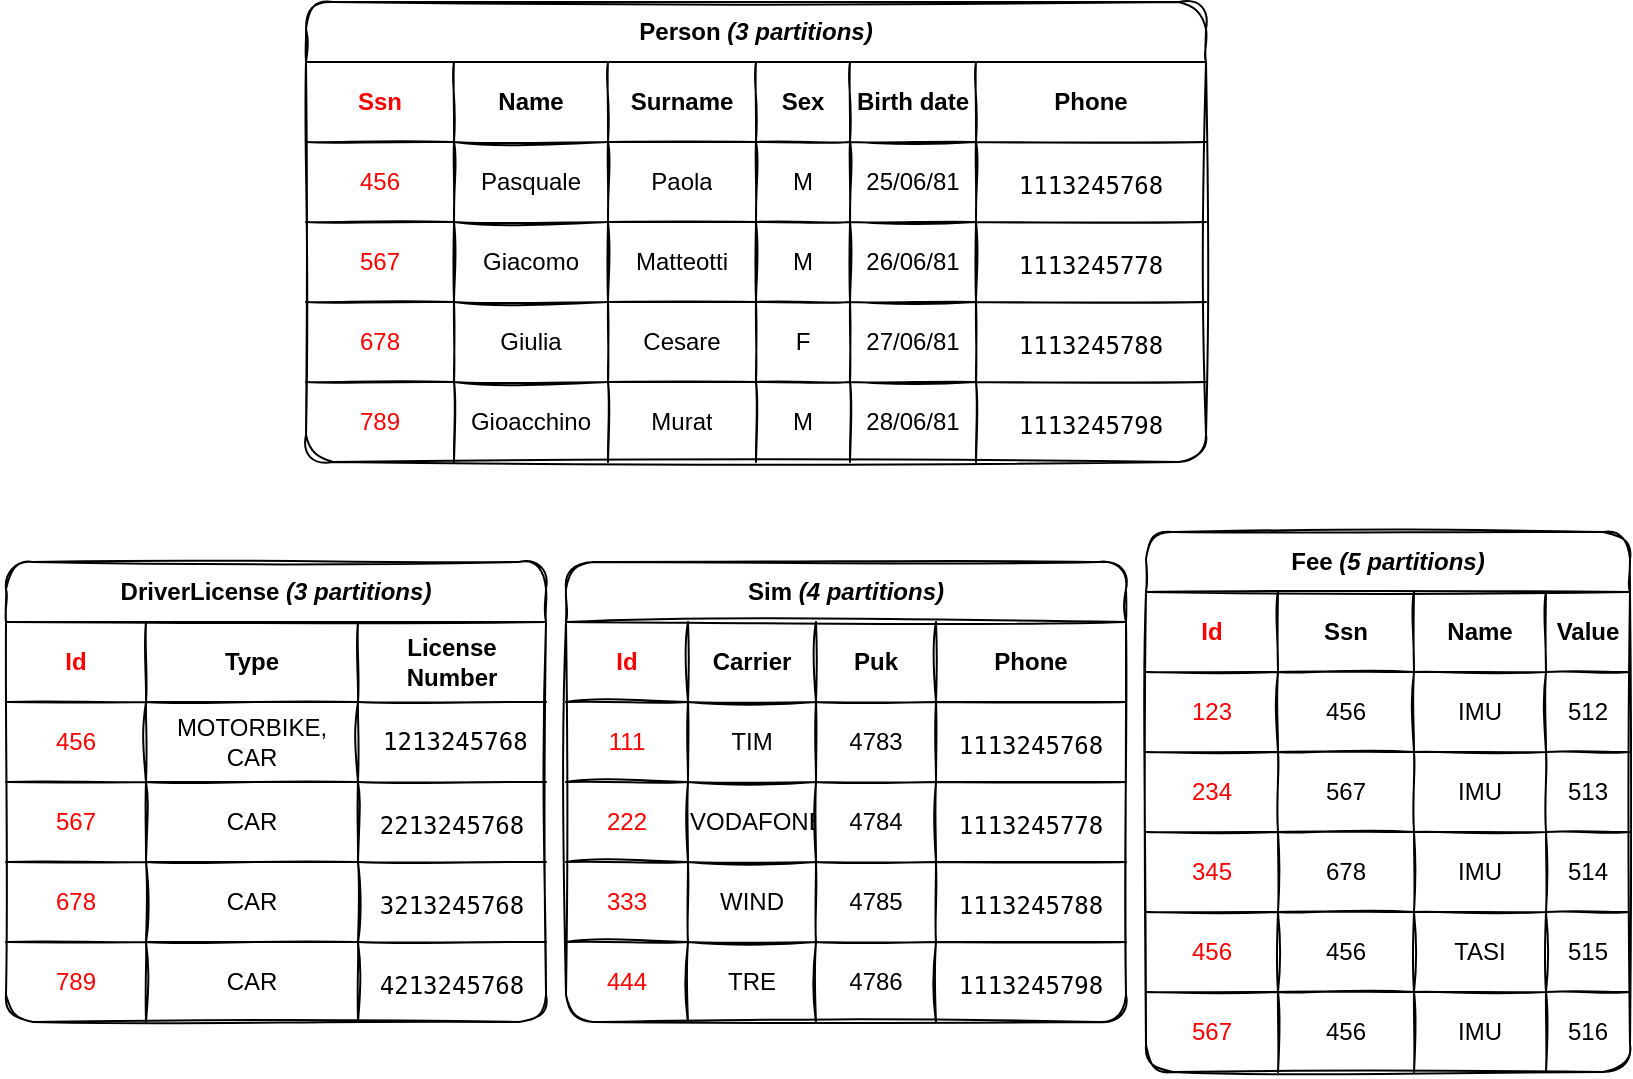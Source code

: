 <mxfile version="14.6.13" type="device"><diagram id="g09-pikMtnhIkaGVzktw" name="Page-1"><mxGraphModel dx="1106" dy="997" grid="1" gridSize="10" guides="1" tooltips="1" connect="1" arrows="1" fold="1" page="1" pageScale="1" pageWidth="827" pageHeight="1169" math="0" shadow="0"><root><mxCell id="0"/><mxCell id="1" parent="0"/><mxCell id="E7FxAorP3iMMDJ9GDd4d-14" value="Person &lt;i&gt;(3 partitions)&lt;/i&gt;" style="shape=table;html=1;whiteSpace=wrap;startSize=30;container=1;collapsible=0;childLayout=tableLayout;fontStyle=1;align=center;sketch=1;rounded=1;" parent="1" vertex="1"><mxGeometry x="160" y="90" width="450" height="230" as="geometry"/></mxCell><mxCell id="E7FxAorP3iMMDJ9GDd4d-15" value="" style="shape=partialRectangle;html=1;whiteSpace=wrap;collapsible=0;dropTarget=0;pointerEvents=0;fillColor=none;top=0;left=0;bottom=0;right=0;points=[[0,0.5],[1,0.5]];portConstraint=eastwest;" parent="E7FxAorP3iMMDJ9GDd4d-14" vertex="1"><mxGeometry y="30" width="450" height="40" as="geometry"/></mxCell><mxCell id="2q8O0rnFzR2sNGVQxhfm-1" value="Ssn" style="shape=partialRectangle;html=1;whiteSpace=wrap;connectable=0;top=0;left=0;bottom=0;right=0;overflow=hidden;fontStyle=1;strokeColor=#FF0000;fillColor=none;strokeWidth=5;fontColor=#FF0000;" parent="E7FxAorP3iMMDJ9GDd4d-15" vertex="1"><mxGeometry width="74" height="40" as="geometry"/></mxCell><mxCell id="E7FxAorP3iMMDJ9GDd4d-16" value="Name" style="shape=partialRectangle;html=1;whiteSpace=wrap;connectable=0;fillColor=none;top=0;left=0;bottom=0;right=0;overflow=hidden;fontStyle=1" parent="E7FxAorP3iMMDJ9GDd4d-15" vertex="1"><mxGeometry x="74" width="77" height="40" as="geometry"/></mxCell><mxCell id="E7FxAorP3iMMDJ9GDd4d-17" value="Surname" style="shape=partialRectangle;html=1;whiteSpace=wrap;connectable=0;fillColor=none;top=0;left=0;bottom=0;right=0;overflow=hidden;fontStyle=1" parent="E7FxAorP3iMMDJ9GDd4d-15" vertex="1"><mxGeometry x="151" width="74" height="40" as="geometry"/></mxCell><mxCell id="E7FxAorP3iMMDJ9GDd4d-49" value="Sex" style="shape=partialRectangle;html=1;whiteSpace=wrap;connectable=0;fillColor=none;top=0;left=0;bottom=0;right=0;overflow=hidden;fontStyle=1" parent="E7FxAorP3iMMDJ9GDd4d-15" vertex="1"><mxGeometry x="225" width="47" height="40" as="geometry"/></mxCell><mxCell id="E7FxAorP3iMMDJ9GDd4d-52" value="Birth date" style="shape=partialRectangle;html=1;whiteSpace=wrap;connectable=0;fillColor=none;top=0;left=0;bottom=0;right=0;overflow=hidden;fontStyle=1" parent="E7FxAorP3iMMDJ9GDd4d-15" vertex="1"><mxGeometry x="272" width="63" height="40" as="geometry"/></mxCell><mxCell id="E7FxAorP3iMMDJ9GDd4d-18" value="Phone" style="shape=partialRectangle;html=1;whiteSpace=wrap;connectable=0;fillColor=none;top=0;left=0;bottom=0;right=0;overflow=hidden;fontStyle=1" parent="E7FxAorP3iMMDJ9GDd4d-15" vertex="1"><mxGeometry x="335" width="115" height="40" as="geometry"/></mxCell><mxCell id="E7FxAorP3iMMDJ9GDd4d-19" value="" style="shape=partialRectangle;html=1;whiteSpace=wrap;collapsible=0;dropTarget=0;pointerEvents=0;fillColor=none;top=0;left=0;bottom=0;right=0;points=[[0,0.5],[1,0.5]];portConstraint=eastwest;" parent="E7FxAorP3iMMDJ9GDd4d-14" vertex="1"><mxGeometry y="70" width="450" height="40" as="geometry"/></mxCell><mxCell id="2q8O0rnFzR2sNGVQxhfm-2" value="456" style="shape=partialRectangle;html=1;whiteSpace=wrap;connectable=0;top=0;left=0;bottom=0;right=0;overflow=hidden;strokeColor=#FF0000;fillColor=none;strokeWidth=5;fontColor=#FF0000;" parent="E7FxAorP3iMMDJ9GDd4d-19" vertex="1"><mxGeometry width="74" height="40" as="geometry"/></mxCell><mxCell id="E7FxAorP3iMMDJ9GDd4d-20" value="Pasquale" style="shape=partialRectangle;html=1;whiteSpace=wrap;connectable=0;fillColor=none;top=0;left=0;bottom=0;right=0;overflow=hidden;" parent="E7FxAorP3iMMDJ9GDd4d-19" vertex="1"><mxGeometry x="74" width="77" height="40" as="geometry"/></mxCell><mxCell id="E7FxAorP3iMMDJ9GDd4d-21" value="Paola" style="shape=partialRectangle;html=1;whiteSpace=wrap;connectable=0;fillColor=none;top=0;left=0;bottom=0;right=0;overflow=hidden;" parent="E7FxAorP3iMMDJ9GDd4d-19" vertex="1"><mxGeometry x="151" width="74" height="40" as="geometry"/></mxCell><mxCell id="E7FxAorP3iMMDJ9GDd4d-50" value="M" style="shape=partialRectangle;html=1;whiteSpace=wrap;connectable=0;fillColor=none;top=0;left=0;bottom=0;right=0;overflow=hidden;" parent="E7FxAorP3iMMDJ9GDd4d-19" vertex="1"><mxGeometry x="225" width="47" height="40" as="geometry"/></mxCell><mxCell id="E7FxAorP3iMMDJ9GDd4d-53" value="25/06/81" style="shape=partialRectangle;html=1;whiteSpace=wrap;connectable=0;fillColor=none;top=0;left=0;bottom=0;right=0;overflow=hidden;strokeColor=#F0F0F0;" parent="E7FxAorP3iMMDJ9GDd4d-19" vertex="1"><mxGeometry x="272" width="63" height="40" as="geometry"/></mxCell><mxCell id="E7FxAorP3iMMDJ9GDd4d-22" value="&lt;pre style=&quot;font-family: &amp;#34;meslolgs nf&amp;#34; , monospace&quot;&gt;&lt;font style=&quot;font-size: 12px&quot;&gt;1113245768&lt;/font&gt;&lt;/pre&gt;" style="shape=partialRectangle;html=1;whiteSpace=wrap;connectable=0;fillColor=none;top=0;left=0;bottom=0;right=0;overflow=hidden;" parent="E7FxAorP3iMMDJ9GDd4d-19" vertex="1"><mxGeometry x="335" width="115" height="40" as="geometry"/></mxCell><mxCell id="E7FxAorP3iMMDJ9GDd4d-23" value="" style="shape=partialRectangle;html=1;whiteSpace=wrap;collapsible=0;dropTarget=0;pointerEvents=0;fillColor=none;top=0;left=0;bottom=0;right=0;points=[[0,0.5],[1,0.5]];portConstraint=eastwest;" parent="E7FxAorP3iMMDJ9GDd4d-14" vertex="1"><mxGeometry y="110" width="450" height="40" as="geometry"/></mxCell><mxCell id="2q8O0rnFzR2sNGVQxhfm-3" value="567" style="shape=partialRectangle;html=1;whiteSpace=wrap;connectable=0;top=0;left=0;bottom=0;right=0;overflow=hidden;strokeColor=#FF0000;fillColor=none;strokeWidth=5;fontColor=#FF0000;" parent="E7FxAorP3iMMDJ9GDd4d-23" vertex="1"><mxGeometry width="74" height="40" as="geometry"/></mxCell><mxCell id="E7FxAorP3iMMDJ9GDd4d-24" value="Giacomo" style="shape=partialRectangle;html=1;whiteSpace=wrap;connectable=0;fillColor=none;top=0;left=0;bottom=0;right=0;overflow=hidden;" parent="E7FxAorP3iMMDJ9GDd4d-23" vertex="1"><mxGeometry x="74" width="77" height="40" as="geometry"/></mxCell><mxCell id="E7FxAorP3iMMDJ9GDd4d-25" value="Matteotti" style="shape=partialRectangle;html=1;whiteSpace=wrap;connectable=0;fillColor=none;top=0;left=0;bottom=0;right=0;overflow=hidden;" parent="E7FxAorP3iMMDJ9GDd4d-23" vertex="1"><mxGeometry x="151" width="74" height="40" as="geometry"/></mxCell><mxCell id="E7FxAorP3iMMDJ9GDd4d-51" value="M" style="shape=partialRectangle;html=1;whiteSpace=wrap;connectable=0;fillColor=none;top=0;left=0;bottom=0;right=0;overflow=hidden;" parent="E7FxAorP3iMMDJ9GDd4d-23" vertex="1"><mxGeometry x="225" width="47" height="40" as="geometry"/></mxCell><mxCell id="E7FxAorP3iMMDJ9GDd4d-54" value="&lt;span style=&quot;font-family: &amp;#34;helvetica&amp;#34; ; font-size: 12px ; font-style: normal ; font-weight: 400 ; letter-spacing: normal ; text-align: center ; text-indent: 0px ; text-transform: none ; word-spacing: 0px ; display: inline ; float: none&quot;&gt;26/06/81&lt;/span&gt;" style="shape=partialRectangle;html=1;whiteSpace=wrap;connectable=0;fillColor=none;top=0;left=0;bottom=0;right=0;overflow=hidden;" parent="E7FxAorP3iMMDJ9GDd4d-23" vertex="1"><mxGeometry x="272" width="63" height="40" as="geometry"/></mxCell><mxCell id="E7FxAorP3iMMDJ9GDd4d-26" value="&lt;pre style=&quot;font-family: &amp;#34;meslolgs nf&amp;#34; , monospace&quot;&gt;&lt;font style=&quot;font-size: 12px&quot;&gt;1113245778&lt;/font&gt;&lt;/pre&gt;" style="shape=partialRectangle;html=1;whiteSpace=wrap;connectable=0;fillColor=none;top=0;left=0;bottom=0;right=0;overflow=hidden;" parent="E7FxAorP3iMMDJ9GDd4d-23" vertex="1"><mxGeometry x="335" width="115" height="40" as="geometry"/></mxCell><mxCell id="E7FxAorP3iMMDJ9GDd4d-61" style="shape=partialRectangle;html=1;whiteSpace=wrap;collapsible=0;dropTarget=0;pointerEvents=0;fillColor=none;top=0;left=0;bottom=0;right=0;points=[[0,0.5],[1,0.5]];portConstraint=eastwest;" parent="E7FxAorP3iMMDJ9GDd4d-14" vertex="1"><mxGeometry y="150" width="450" height="40" as="geometry"/></mxCell><mxCell id="2q8O0rnFzR2sNGVQxhfm-4" value="678" style="shape=partialRectangle;html=1;whiteSpace=wrap;connectable=0;top=0;left=0;bottom=0;right=0;overflow=hidden;strokeColor=#FF0000;fillColor=none;strokeWidth=5;fontColor=#FF0000;" parent="E7FxAorP3iMMDJ9GDd4d-61" vertex="1"><mxGeometry width="74" height="40" as="geometry"/></mxCell><mxCell id="E7FxAorP3iMMDJ9GDd4d-62" value="Giulia" style="shape=partialRectangle;html=1;whiteSpace=wrap;connectable=0;fillColor=none;top=0;left=0;bottom=0;right=0;overflow=hidden;" parent="E7FxAorP3iMMDJ9GDd4d-61" vertex="1"><mxGeometry x="74" width="77" height="40" as="geometry"/></mxCell><mxCell id="E7FxAorP3iMMDJ9GDd4d-63" value="Cesare" style="shape=partialRectangle;html=1;whiteSpace=wrap;connectable=0;fillColor=none;top=0;left=0;bottom=0;right=0;overflow=hidden;" parent="E7FxAorP3iMMDJ9GDd4d-61" vertex="1"><mxGeometry x="151" width="74" height="40" as="geometry"/></mxCell><mxCell id="E7FxAorP3iMMDJ9GDd4d-64" value="F" style="shape=partialRectangle;html=1;whiteSpace=wrap;connectable=0;fillColor=none;top=0;left=0;bottom=0;right=0;overflow=hidden;" parent="E7FxAorP3iMMDJ9GDd4d-61" vertex="1"><mxGeometry x="225" width="47" height="40" as="geometry"/></mxCell><mxCell id="E7FxAorP3iMMDJ9GDd4d-65" value="&lt;span style=&quot;font-family: &amp;#34;helvetica&amp;#34; ; font-size: 12px ; font-style: normal ; font-weight: 400 ; letter-spacing: normal ; text-align: center ; text-indent: 0px ; text-transform: none ; word-spacing: 0px ; display: inline ; float: none&quot;&gt;27/06/81&lt;/span&gt;" style="shape=partialRectangle;html=1;whiteSpace=wrap;connectable=0;fillColor=none;top=0;left=0;bottom=0;right=0;overflow=hidden;" parent="E7FxAorP3iMMDJ9GDd4d-61" vertex="1"><mxGeometry x="272" width="63" height="40" as="geometry"/></mxCell><mxCell id="E7FxAorP3iMMDJ9GDd4d-66" value="&lt;pre style=&quot;font-family: &amp;#34;meslolgs nf&amp;#34; , monospace&quot;&gt;&lt;font style=&quot;font-size: 12px&quot;&gt;1113245788&lt;/font&gt;&lt;/pre&gt;" style="shape=partialRectangle;html=1;whiteSpace=wrap;connectable=0;fillColor=none;top=0;left=0;bottom=0;right=0;overflow=hidden;" parent="E7FxAorP3iMMDJ9GDd4d-61" vertex="1"><mxGeometry x="335" width="115" height="40" as="geometry"/></mxCell><mxCell id="E7FxAorP3iMMDJ9GDd4d-55" style="shape=partialRectangle;html=1;whiteSpace=wrap;collapsible=0;dropTarget=0;pointerEvents=0;fillColor=none;top=0;left=0;bottom=0;right=0;points=[[0,0.5],[1,0.5]];portConstraint=eastwest;" parent="E7FxAorP3iMMDJ9GDd4d-14" vertex="1"><mxGeometry y="190" width="450" height="40" as="geometry"/></mxCell><mxCell id="2q8O0rnFzR2sNGVQxhfm-5" value="789" style="shape=partialRectangle;html=1;whiteSpace=wrap;connectable=0;top=0;left=0;bottom=0;right=0;overflow=hidden;strokeColor=#FF0000;fillColor=none;strokeWidth=5;fontColor=#FF0000;" parent="E7FxAorP3iMMDJ9GDd4d-55" vertex="1"><mxGeometry width="74" height="40" as="geometry"/></mxCell><mxCell id="E7FxAorP3iMMDJ9GDd4d-56" value="Gioacchino" style="shape=partialRectangle;html=1;whiteSpace=wrap;connectable=0;fillColor=none;top=0;left=0;bottom=0;right=0;overflow=hidden;" parent="E7FxAorP3iMMDJ9GDd4d-55" vertex="1"><mxGeometry x="74" width="77" height="40" as="geometry"/></mxCell><mxCell id="E7FxAorP3iMMDJ9GDd4d-57" value="Murat" style="shape=partialRectangle;html=1;whiteSpace=wrap;connectable=0;fillColor=none;top=0;left=0;bottom=0;right=0;overflow=hidden;" parent="E7FxAorP3iMMDJ9GDd4d-55" vertex="1"><mxGeometry x="151" width="74" height="40" as="geometry"/></mxCell><mxCell id="E7FxAorP3iMMDJ9GDd4d-58" value="M" style="shape=partialRectangle;html=1;whiteSpace=wrap;connectable=0;fillColor=none;top=0;left=0;bottom=0;right=0;overflow=hidden;" parent="E7FxAorP3iMMDJ9GDd4d-55" vertex="1"><mxGeometry x="225" width="47" height="40" as="geometry"/></mxCell><mxCell id="E7FxAorP3iMMDJ9GDd4d-59" value="&lt;span style=&quot;font-family: &amp;#34;helvetica&amp;#34; ; font-size: 12px ; font-style: normal ; font-weight: 400 ; letter-spacing: normal ; text-align: center ; text-indent: 0px ; text-transform: none ; word-spacing: 0px ; display: inline ; float: none&quot;&gt;28/06/81&lt;/span&gt;" style="shape=partialRectangle;html=1;whiteSpace=wrap;connectable=0;fillColor=none;top=0;left=0;bottom=0;right=0;overflow=hidden;" parent="E7FxAorP3iMMDJ9GDd4d-55" vertex="1"><mxGeometry x="272" width="63" height="40" as="geometry"/></mxCell><mxCell id="E7FxAorP3iMMDJ9GDd4d-60" value="&lt;pre style=&quot;font-family: &amp;#34;meslolgs nf&amp;#34; , monospace&quot;&gt;&lt;font style=&quot;font-size: 12px&quot;&gt;1113245798&lt;/font&gt;&lt;/pre&gt;" style="shape=partialRectangle;html=1;whiteSpace=wrap;connectable=0;fillColor=none;top=0;left=0;bottom=0;right=0;overflow=hidden;" parent="E7FxAorP3iMMDJ9GDd4d-55" vertex="1"><mxGeometry x="335" width="115" height="40" as="geometry"/></mxCell><mxCell id="9QiRmt7I3evO5y1UMwuu-1" value="DriverLicense&amp;nbsp;&lt;i&gt;(3 partitions)&lt;/i&gt;" style="shape=table;html=1;whiteSpace=wrap;startSize=30;container=1;collapsible=0;childLayout=tableLayout;fontStyle=1;align=center;sketch=1;rounded=1;" parent="1" vertex="1"><mxGeometry x="10" y="370" width="270" height="230" as="geometry"/></mxCell><mxCell id="9QiRmt7I3evO5y1UMwuu-2" value="" style="shape=partialRectangle;html=1;whiteSpace=wrap;collapsible=0;dropTarget=0;pointerEvents=0;fillColor=none;top=0;left=0;bottom=0;right=0;points=[[0,0.5],[1,0.5]];portConstraint=eastwest;" parent="9QiRmt7I3evO5y1UMwuu-1" vertex="1"><mxGeometry y="30" width="270" height="40" as="geometry"/></mxCell><mxCell id="9QiRmt7I3evO5y1UMwuu-3" value="Id" style="shape=partialRectangle;html=1;whiteSpace=wrap;connectable=0;top=0;left=0;bottom=0;right=0;overflow=hidden;fontStyle=1;strokeColor=#FF0000;fillColor=none;strokeWidth=5;fontColor=#FF0000;" parent="9QiRmt7I3evO5y1UMwuu-2" vertex="1"><mxGeometry width="70" height="40" as="geometry"/></mxCell><mxCell id="9QiRmt7I3evO5y1UMwuu-4" value="Type" style="shape=partialRectangle;html=1;whiteSpace=wrap;connectable=0;fillColor=none;top=0;left=0;bottom=0;right=0;overflow=hidden;fontStyle=1" parent="9QiRmt7I3evO5y1UMwuu-2" vertex="1"><mxGeometry x="70" width="106" height="40" as="geometry"/></mxCell><mxCell id="9QiRmt7I3evO5y1UMwuu-5" value="License&lt;br&gt;Number" style="shape=partialRectangle;html=1;whiteSpace=wrap;connectable=0;fillColor=none;top=0;left=0;bottom=0;right=0;overflow=hidden;fontStyle=1" parent="9QiRmt7I3evO5y1UMwuu-2" vertex="1"><mxGeometry x="176" width="94" height="40" as="geometry"/></mxCell><mxCell id="9QiRmt7I3evO5y1UMwuu-6" value="" style="shape=partialRectangle;html=1;whiteSpace=wrap;collapsible=0;dropTarget=0;pointerEvents=0;fillColor=none;top=0;left=0;bottom=0;right=0;points=[[0,0.5],[1,0.5]];portConstraint=eastwest;" parent="9QiRmt7I3evO5y1UMwuu-1" vertex="1"><mxGeometry y="70" width="270" height="40" as="geometry"/></mxCell><mxCell id="9QiRmt7I3evO5y1UMwuu-7" value="456" style="shape=partialRectangle;html=1;whiteSpace=wrap;connectable=0;top=0;left=0;bottom=0;right=0;overflow=hidden;strokeColor=#FF0000;fillColor=none;strokeWidth=5;fontColor=#FF0000;" parent="9QiRmt7I3evO5y1UMwuu-6" vertex="1"><mxGeometry width="70" height="40" as="geometry"/></mxCell><mxCell id="9QiRmt7I3evO5y1UMwuu-8" value="MOTORBIKE,&lt;br&gt;CAR" style="shape=partialRectangle;html=1;whiteSpace=wrap;connectable=0;fillColor=none;top=0;left=0;bottom=0;right=0;overflow=hidden;" parent="9QiRmt7I3evO5y1UMwuu-6" vertex="1"><mxGeometry x="70" width="106" height="40" as="geometry"/></mxCell><mxCell id="9QiRmt7I3evO5y1UMwuu-9" value="&lt;font style=&quot;font-size: 12px&quot;&gt;&amp;nbsp;&lt;span style=&quot;font-family: &amp;quot;meslolgs nf&amp;quot;, monospace;&quot;&gt;1213245768&lt;/span&gt;&lt;/font&gt;" style="shape=partialRectangle;html=1;whiteSpace=wrap;connectable=0;fillColor=none;top=0;left=0;bottom=0;right=0;overflow=hidden;labelBackgroundColor=none;" parent="9QiRmt7I3evO5y1UMwuu-6" vertex="1"><mxGeometry x="176" width="94" height="40" as="geometry"/></mxCell><mxCell id="9QiRmt7I3evO5y1UMwuu-10" value="" style="shape=partialRectangle;html=1;whiteSpace=wrap;collapsible=0;dropTarget=0;pointerEvents=0;fillColor=none;top=0;left=0;bottom=0;right=0;points=[[0,0.5],[1,0.5]];portConstraint=eastwest;" parent="9QiRmt7I3evO5y1UMwuu-1" vertex="1"><mxGeometry y="110" width="270" height="40" as="geometry"/></mxCell><mxCell id="9QiRmt7I3evO5y1UMwuu-11" value="567" style="shape=partialRectangle;html=1;whiteSpace=wrap;connectable=0;top=0;left=0;bottom=0;right=0;overflow=hidden;strokeColor=#FF0000;fillColor=none;strokeWidth=5;fontColor=#FF0000;" parent="9QiRmt7I3evO5y1UMwuu-10" vertex="1"><mxGeometry width="70" height="40" as="geometry"/></mxCell><mxCell id="9QiRmt7I3evO5y1UMwuu-12" value="CAR" style="shape=partialRectangle;html=1;whiteSpace=wrap;connectable=0;fillColor=none;top=0;left=0;bottom=0;right=0;overflow=hidden;" parent="9QiRmt7I3evO5y1UMwuu-10" vertex="1"><mxGeometry x="70" width="106" height="40" as="geometry"/></mxCell><mxCell id="9QiRmt7I3evO5y1UMwuu-13" value="&lt;pre style=&quot;font-family: &amp;quot;meslolgs nf&amp;quot;, monospace;&quot;&gt;&lt;pre style=&quot;font-family: &amp;quot;meslolgs nf&amp;quot; , monospace&quot;&gt;&lt;font style=&quot;font-size: 12px&quot;&gt;2213245768&lt;/font&gt;&lt;/pre&gt;&lt;/pre&gt;" style="shape=partialRectangle;html=1;whiteSpace=wrap;connectable=0;fillColor=none;top=0;left=0;bottom=0;right=0;overflow=hidden;labelBackgroundColor=none;" parent="9QiRmt7I3evO5y1UMwuu-10" vertex="1"><mxGeometry x="176" width="94" height="40" as="geometry"/></mxCell><mxCell id="9QiRmt7I3evO5y1UMwuu-14" style="shape=partialRectangle;html=1;whiteSpace=wrap;collapsible=0;dropTarget=0;pointerEvents=0;fillColor=none;top=0;left=0;bottom=0;right=0;points=[[0,0.5],[1,0.5]];portConstraint=eastwest;" parent="9QiRmt7I3evO5y1UMwuu-1" vertex="1"><mxGeometry y="150" width="270" height="40" as="geometry"/></mxCell><mxCell id="9QiRmt7I3evO5y1UMwuu-15" value="678" style="shape=partialRectangle;html=1;whiteSpace=wrap;connectable=0;top=0;left=0;bottom=0;right=0;overflow=hidden;strokeColor=#FF0000;fillColor=none;strokeWidth=5;fontColor=#FF0000;" parent="9QiRmt7I3evO5y1UMwuu-14" vertex="1"><mxGeometry width="70" height="40" as="geometry"/></mxCell><mxCell id="9QiRmt7I3evO5y1UMwuu-16" value="CAR" style="shape=partialRectangle;html=1;whiteSpace=wrap;connectable=0;fillColor=none;top=0;left=0;bottom=0;right=0;overflow=hidden;" parent="9QiRmt7I3evO5y1UMwuu-14" vertex="1"><mxGeometry x="70" width="106" height="40" as="geometry"/></mxCell><mxCell id="9QiRmt7I3evO5y1UMwuu-17" value="&lt;pre style=&quot;font-family: &amp;quot;meslolgs nf&amp;quot;, monospace;&quot;&gt;&lt;font style=&quot;font-size: 12px&quot;&gt;3213245768&lt;/font&gt;&lt;/pre&gt;" style="shape=partialRectangle;html=1;whiteSpace=wrap;connectable=0;fillColor=none;top=0;left=0;bottom=0;right=0;overflow=hidden;labelBackgroundColor=none;" parent="9QiRmt7I3evO5y1UMwuu-14" vertex="1"><mxGeometry x="176" width="94" height="40" as="geometry"/></mxCell><mxCell id="9QiRmt7I3evO5y1UMwuu-18" style="shape=partialRectangle;html=1;whiteSpace=wrap;collapsible=0;dropTarget=0;pointerEvents=0;fillColor=none;top=0;left=0;bottom=0;right=0;points=[[0,0.5],[1,0.5]];portConstraint=eastwest;" parent="9QiRmt7I3evO5y1UMwuu-1" vertex="1"><mxGeometry y="190" width="270" height="40" as="geometry"/></mxCell><mxCell id="9QiRmt7I3evO5y1UMwuu-19" value="789" style="shape=partialRectangle;html=1;whiteSpace=wrap;connectable=0;top=0;left=0;bottom=0;right=0;overflow=hidden;strokeColor=#FF0000;fillColor=none;strokeWidth=5;fontColor=#FF0000;" parent="9QiRmt7I3evO5y1UMwuu-18" vertex="1"><mxGeometry width="70" height="40" as="geometry"/></mxCell><mxCell id="9QiRmt7I3evO5y1UMwuu-20" value="CAR" style="shape=partialRectangle;html=1;whiteSpace=wrap;connectable=0;fillColor=none;top=0;left=0;bottom=0;right=0;overflow=hidden;" parent="9QiRmt7I3evO5y1UMwuu-18" vertex="1"><mxGeometry x="70" width="106" height="40" as="geometry"/></mxCell><mxCell id="9QiRmt7I3evO5y1UMwuu-21" value="&lt;pre style=&quot;font-family: &amp;quot;meslolgs nf&amp;quot;, monospace;&quot;&gt;&lt;font style=&quot;font-size: 12px&quot;&gt;4213245768&lt;/font&gt;&lt;/pre&gt;" style="shape=partialRectangle;html=1;whiteSpace=wrap;connectable=0;fillColor=none;top=0;left=0;bottom=0;right=0;overflow=hidden;labelBackgroundColor=none;" parent="9QiRmt7I3evO5y1UMwuu-18" vertex="1"><mxGeometry x="176" width="94" height="40" as="geometry"/></mxCell><mxCell id="9QiRmt7I3evO5y1UMwuu-22" value="Fee&amp;nbsp;&lt;i&gt;(5 partitions)&lt;/i&gt;" style="shape=table;html=1;whiteSpace=wrap;startSize=30;container=1;collapsible=0;childLayout=tableLayout;fontStyle=1;align=center;sketch=1;rounded=1;" parent="1" vertex="1"><mxGeometry x="580" y="355" width="242" height="270" as="geometry"/></mxCell><mxCell id="9QiRmt7I3evO5y1UMwuu-23" value="" style="shape=partialRectangle;html=1;whiteSpace=wrap;collapsible=0;dropTarget=0;pointerEvents=0;fillColor=none;top=0;left=0;bottom=0;right=0;points=[[0,0.5],[1,0.5]];portConstraint=eastwest;" parent="9QiRmt7I3evO5y1UMwuu-22" vertex="1"><mxGeometry y="30" width="242" height="40" as="geometry"/></mxCell><mxCell id="9QiRmt7I3evO5y1UMwuu-24" value="Id" style="shape=partialRectangle;html=1;whiteSpace=wrap;connectable=0;top=0;left=0;bottom=0;right=0;overflow=hidden;fontStyle=1;strokeColor=#FF0000;fillColor=none;strokeWidth=5;fontColor=#FF0000;" parent="9QiRmt7I3evO5y1UMwuu-23" vertex="1"><mxGeometry width="66" height="40" as="geometry"/></mxCell><mxCell id="9QiRmt7I3evO5y1UMwuu-25" value="Ssn" style="shape=partialRectangle;html=1;whiteSpace=wrap;connectable=0;fillColor=none;top=0;left=0;bottom=0;right=0;overflow=hidden;fontStyle=1" parent="9QiRmt7I3evO5y1UMwuu-23" vertex="1"><mxGeometry x="66" width="68" height="40" as="geometry"/></mxCell><mxCell id="9QiRmt7I3evO5y1UMwuu-26" value="Name" style="shape=partialRectangle;html=1;whiteSpace=wrap;connectable=0;fillColor=none;top=0;left=0;bottom=0;right=0;overflow=hidden;fontStyle=1" parent="9QiRmt7I3evO5y1UMwuu-23" vertex="1"><mxGeometry x="134" width="66" height="40" as="geometry"/></mxCell><mxCell id="9QiRmt7I3evO5y1UMwuu-27" value="Value" style="shape=partialRectangle;html=1;whiteSpace=wrap;connectable=0;fillColor=none;top=0;left=0;bottom=0;right=0;overflow=hidden;fontStyle=1" parent="9QiRmt7I3evO5y1UMwuu-23" vertex="1"><mxGeometry x="200" width="42" height="40" as="geometry"/></mxCell><mxCell id="9QiRmt7I3evO5y1UMwuu-28" style="shape=partialRectangle;html=1;whiteSpace=wrap;collapsible=0;dropTarget=0;pointerEvents=0;fillColor=none;top=0;left=0;bottom=0;right=0;points=[[0,0.5],[1,0.5]];portConstraint=eastwest;" parent="9QiRmt7I3evO5y1UMwuu-22" vertex="1"><mxGeometry y="70" width="242" height="40" as="geometry"/></mxCell><mxCell id="9QiRmt7I3evO5y1UMwuu-29" value="123" style="shape=partialRectangle;html=1;whiteSpace=wrap;connectable=0;top=0;left=0;bottom=0;right=0;overflow=hidden;strokeColor=#FF0000;fillColor=none;strokeWidth=5;fontColor=#FF0000;" parent="9QiRmt7I3evO5y1UMwuu-28" vertex="1"><mxGeometry width="66" height="40" as="geometry"/></mxCell><mxCell id="9QiRmt7I3evO5y1UMwuu-30" value="456" style="shape=partialRectangle;html=1;whiteSpace=wrap;connectable=0;fillColor=none;top=0;left=0;bottom=0;right=0;overflow=hidden;" parent="9QiRmt7I3evO5y1UMwuu-28" vertex="1"><mxGeometry x="66" width="68" height="40" as="geometry"/></mxCell><mxCell id="9QiRmt7I3evO5y1UMwuu-31" value="IMU" style="shape=partialRectangle;html=1;whiteSpace=wrap;connectable=0;fillColor=none;top=0;left=0;bottom=0;right=0;overflow=hidden;" parent="9QiRmt7I3evO5y1UMwuu-28" vertex="1"><mxGeometry x="134" width="66" height="40" as="geometry"/></mxCell><mxCell id="9QiRmt7I3evO5y1UMwuu-32" value="512" style="shape=partialRectangle;html=1;whiteSpace=wrap;connectable=0;fillColor=none;top=0;left=0;bottom=0;right=0;overflow=hidden;" parent="9QiRmt7I3evO5y1UMwuu-28" vertex="1"><mxGeometry x="200" width="42" height="40" as="geometry"/></mxCell><mxCell id="9QiRmt7I3evO5y1UMwuu-33" value="" style="shape=partialRectangle;html=1;whiteSpace=wrap;collapsible=0;dropTarget=0;pointerEvents=0;fillColor=none;top=0;left=0;bottom=0;right=0;points=[[0,0.5],[1,0.5]];portConstraint=eastwest;" parent="9QiRmt7I3evO5y1UMwuu-22" vertex="1"><mxGeometry y="110" width="242" height="40" as="geometry"/></mxCell><mxCell id="9QiRmt7I3evO5y1UMwuu-34" value="234" style="shape=partialRectangle;html=1;whiteSpace=wrap;connectable=0;top=0;left=0;bottom=0;right=0;overflow=hidden;strokeColor=#FF0000;fillColor=none;strokeWidth=5;fontColor=#FF0000;" parent="9QiRmt7I3evO5y1UMwuu-33" vertex="1"><mxGeometry width="66" height="40" as="geometry"/></mxCell><mxCell id="9QiRmt7I3evO5y1UMwuu-35" value="567" style="shape=partialRectangle;html=1;whiteSpace=wrap;connectable=0;fillColor=none;top=0;left=0;bottom=0;right=0;overflow=hidden;" parent="9QiRmt7I3evO5y1UMwuu-33" vertex="1"><mxGeometry x="66" width="68" height="40" as="geometry"/></mxCell><mxCell id="9QiRmt7I3evO5y1UMwuu-36" value="IMU" style="shape=partialRectangle;html=1;whiteSpace=wrap;connectable=0;fillColor=none;top=0;left=0;bottom=0;right=0;overflow=hidden;" parent="9QiRmt7I3evO5y1UMwuu-33" vertex="1"><mxGeometry x="134" width="66" height="40" as="geometry"/></mxCell><mxCell id="9QiRmt7I3evO5y1UMwuu-37" value="513" style="shape=partialRectangle;html=1;whiteSpace=wrap;connectable=0;fillColor=none;top=0;left=0;bottom=0;right=0;overflow=hidden;" parent="9QiRmt7I3evO5y1UMwuu-33" vertex="1"><mxGeometry x="200" width="42" height="40" as="geometry"/></mxCell><mxCell id="9QiRmt7I3evO5y1UMwuu-38" value="" style="shape=partialRectangle;html=1;whiteSpace=wrap;collapsible=0;dropTarget=0;pointerEvents=0;fillColor=none;top=0;left=0;bottom=0;right=0;points=[[0,0.5],[1,0.5]];portConstraint=eastwest;" parent="9QiRmt7I3evO5y1UMwuu-22" vertex="1"><mxGeometry y="150" width="242" height="40" as="geometry"/></mxCell><mxCell id="9QiRmt7I3evO5y1UMwuu-39" value="345" style="shape=partialRectangle;html=1;whiteSpace=wrap;connectable=0;top=0;left=0;bottom=0;right=0;overflow=hidden;strokeColor=#FF0000;fillColor=none;strokeWidth=5;fontColor=#FF0000;" parent="9QiRmt7I3evO5y1UMwuu-38" vertex="1"><mxGeometry width="66" height="40" as="geometry"/></mxCell><mxCell id="9QiRmt7I3evO5y1UMwuu-40" value="678" style="shape=partialRectangle;html=1;whiteSpace=wrap;connectable=0;fillColor=none;top=0;left=0;bottom=0;right=0;overflow=hidden;" parent="9QiRmt7I3evO5y1UMwuu-38" vertex="1"><mxGeometry x="66" width="68" height="40" as="geometry"/></mxCell><mxCell id="9QiRmt7I3evO5y1UMwuu-41" value="IMU" style="shape=partialRectangle;html=1;whiteSpace=wrap;connectable=0;fillColor=none;top=0;left=0;bottom=0;right=0;overflow=hidden;" parent="9QiRmt7I3evO5y1UMwuu-38" vertex="1"><mxGeometry x="134" width="66" height="40" as="geometry"/></mxCell><mxCell id="9QiRmt7I3evO5y1UMwuu-42" value="514" style="shape=partialRectangle;html=1;whiteSpace=wrap;connectable=0;fillColor=none;top=0;left=0;bottom=0;right=0;overflow=hidden;" parent="9QiRmt7I3evO5y1UMwuu-38" vertex="1"><mxGeometry x="200" width="42" height="40" as="geometry"/></mxCell><mxCell id="9QiRmt7I3evO5y1UMwuu-43" style="shape=partialRectangle;html=1;whiteSpace=wrap;collapsible=0;dropTarget=0;pointerEvents=0;fillColor=none;top=0;left=0;bottom=0;right=0;points=[[0,0.5],[1,0.5]];portConstraint=eastwest;" parent="9QiRmt7I3evO5y1UMwuu-22" vertex="1"><mxGeometry y="190" width="242" height="40" as="geometry"/></mxCell><mxCell id="9QiRmt7I3evO5y1UMwuu-44" value="456" style="shape=partialRectangle;html=1;whiteSpace=wrap;connectable=0;top=0;left=0;bottom=0;right=0;overflow=hidden;strokeColor=#FF0000;fillColor=none;strokeWidth=5;fontColor=#FF0000;" parent="9QiRmt7I3evO5y1UMwuu-43" vertex="1"><mxGeometry width="66" height="40" as="geometry"/></mxCell><mxCell id="9QiRmt7I3evO5y1UMwuu-45" value="456" style="shape=partialRectangle;html=1;whiteSpace=wrap;connectable=0;fillColor=none;top=0;left=0;bottom=0;right=0;overflow=hidden;" parent="9QiRmt7I3evO5y1UMwuu-43" vertex="1"><mxGeometry x="66" width="68" height="40" as="geometry"/></mxCell><mxCell id="9QiRmt7I3evO5y1UMwuu-46" value="TASI" style="shape=partialRectangle;html=1;whiteSpace=wrap;connectable=0;fillColor=none;top=0;left=0;bottom=0;right=0;overflow=hidden;" parent="9QiRmt7I3evO5y1UMwuu-43" vertex="1"><mxGeometry x="134" width="66" height="40" as="geometry"/></mxCell><mxCell id="9QiRmt7I3evO5y1UMwuu-47" value="515" style="shape=partialRectangle;html=1;whiteSpace=wrap;connectable=0;fillColor=none;top=0;left=0;bottom=0;right=0;overflow=hidden;" parent="9QiRmt7I3evO5y1UMwuu-43" vertex="1"><mxGeometry x="200" width="42" height="40" as="geometry"/></mxCell><mxCell id="9QiRmt7I3evO5y1UMwuu-48" style="shape=partialRectangle;html=1;whiteSpace=wrap;collapsible=0;dropTarget=0;pointerEvents=0;fillColor=none;top=0;left=0;bottom=0;right=0;points=[[0,0.5],[1,0.5]];portConstraint=eastwest;" parent="9QiRmt7I3evO5y1UMwuu-22" vertex="1"><mxGeometry y="230" width="242" height="40" as="geometry"/></mxCell><mxCell id="9QiRmt7I3evO5y1UMwuu-49" value="567" style="shape=partialRectangle;html=1;whiteSpace=wrap;connectable=0;top=0;left=0;bottom=0;right=0;overflow=hidden;strokeColor=#FF0000;fillColor=none;strokeWidth=5;fontColor=#FF0000;" parent="9QiRmt7I3evO5y1UMwuu-48" vertex="1"><mxGeometry width="66" height="40" as="geometry"/></mxCell><mxCell id="9QiRmt7I3evO5y1UMwuu-50" value="456" style="shape=partialRectangle;html=1;whiteSpace=wrap;connectable=0;fillColor=none;top=0;left=0;bottom=0;right=0;overflow=hidden;" parent="9QiRmt7I3evO5y1UMwuu-48" vertex="1"><mxGeometry x="66" width="68" height="40" as="geometry"/></mxCell><mxCell id="9QiRmt7I3evO5y1UMwuu-51" value="IMU" style="shape=partialRectangle;html=1;whiteSpace=wrap;connectable=0;fillColor=none;top=0;left=0;bottom=0;right=0;overflow=hidden;" parent="9QiRmt7I3evO5y1UMwuu-48" vertex="1"><mxGeometry x="134" width="66" height="40" as="geometry"/></mxCell><mxCell id="9QiRmt7I3evO5y1UMwuu-52" value="516" style="shape=partialRectangle;html=1;whiteSpace=wrap;connectable=0;fillColor=none;top=0;left=0;bottom=0;right=0;overflow=hidden;" parent="9QiRmt7I3evO5y1UMwuu-48" vertex="1"><mxGeometry x="200" width="42" height="40" as="geometry"/></mxCell><mxCell id="9QiRmt7I3evO5y1UMwuu-53" value="Sim&amp;nbsp;&lt;i&gt;(4 partitions)&lt;/i&gt;" style="shape=table;html=1;whiteSpace=wrap;startSize=30;container=1;collapsible=0;childLayout=tableLayout;fontStyle=1;align=center;sketch=1;rounded=1;" parent="1" vertex="1"><mxGeometry x="290" y="370" width="280" height="230" as="geometry"/></mxCell><mxCell id="9QiRmt7I3evO5y1UMwuu-54" value="" style="shape=partialRectangle;html=1;whiteSpace=wrap;collapsible=0;dropTarget=0;pointerEvents=0;fillColor=none;top=0;left=0;bottom=0;right=0;points=[[0,0.5],[1,0.5]];portConstraint=eastwest;" parent="9QiRmt7I3evO5y1UMwuu-53" vertex="1"><mxGeometry y="30" width="280" height="40" as="geometry"/></mxCell><mxCell id="9QiRmt7I3evO5y1UMwuu-55" value="Id" style="shape=partialRectangle;html=1;whiteSpace=wrap;connectable=0;top=0;left=0;bottom=0;right=0;overflow=hidden;fontStyle=1;strokeColor=#FF0000;fillColor=none;strokeWidth=5;fontColor=#FF0000;" parent="9QiRmt7I3evO5y1UMwuu-54" vertex="1"><mxGeometry width="61" height="40" as="geometry"/></mxCell><mxCell id="9QiRmt7I3evO5y1UMwuu-56" value="Carrier" style="shape=partialRectangle;html=1;whiteSpace=wrap;connectable=0;fillColor=none;top=0;left=0;bottom=0;right=0;overflow=hidden;fontStyle=1" parent="9QiRmt7I3evO5y1UMwuu-54" vertex="1"><mxGeometry x="61" width="64" height="40" as="geometry"/></mxCell><mxCell id="9QiRmt7I3evO5y1UMwuu-57" value="Puk" style="shape=partialRectangle;html=1;whiteSpace=wrap;connectable=0;fillColor=none;top=0;left=0;bottom=0;right=0;overflow=hidden;fontStyle=1" parent="9QiRmt7I3evO5y1UMwuu-54" vertex="1"><mxGeometry x="125" width="60" height="40" as="geometry"/></mxCell><mxCell id="9QiRmt7I3evO5y1UMwuu-58" value="Phone" style="shape=partialRectangle;html=1;whiteSpace=wrap;connectable=0;fillColor=none;top=0;left=0;bottom=0;right=0;overflow=hidden;fontStyle=1" parent="9QiRmt7I3evO5y1UMwuu-54" vertex="1"><mxGeometry x="185" width="95" height="40" as="geometry"/></mxCell><mxCell id="9QiRmt7I3evO5y1UMwuu-59" value="" style="shape=partialRectangle;html=1;whiteSpace=wrap;collapsible=0;dropTarget=0;pointerEvents=0;fillColor=none;top=0;left=0;bottom=0;right=0;points=[[0,0.5],[1,0.5]];portConstraint=eastwest;" parent="9QiRmt7I3evO5y1UMwuu-53" vertex="1"><mxGeometry y="70" width="280" height="40" as="geometry"/></mxCell><mxCell id="9QiRmt7I3evO5y1UMwuu-60" value="111" style="shape=partialRectangle;html=1;whiteSpace=wrap;connectable=0;top=0;left=0;bottom=0;right=0;overflow=hidden;strokeColor=#FF0000;fillColor=none;strokeWidth=5;fontColor=#FF0000;" parent="9QiRmt7I3evO5y1UMwuu-59" vertex="1"><mxGeometry width="61" height="40" as="geometry"/></mxCell><mxCell id="9QiRmt7I3evO5y1UMwuu-61" value="TIM" style="shape=partialRectangle;html=1;whiteSpace=wrap;connectable=0;fillColor=none;top=0;left=0;bottom=0;right=0;overflow=hidden;" parent="9QiRmt7I3evO5y1UMwuu-59" vertex="1"><mxGeometry x="61" width="64" height="40" as="geometry"/></mxCell><mxCell id="9QiRmt7I3evO5y1UMwuu-62" value="4783" style="shape=partialRectangle;html=1;whiteSpace=wrap;connectable=0;fillColor=none;top=0;left=0;bottom=0;right=0;overflow=hidden;" parent="9QiRmt7I3evO5y1UMwuu-59" vertex="1"><mxGeometry x="125" width="60" height="40" as="geometry"/></mxCell><mxCell id="9QiRmt7I3evO5y1UMwuu-63" value="&lt;pre style=&quot;font-family: &amp;#34;meslolgs nf&amp;#34; , monospace&quot;&gt;&lt;font style=&quot;font-size: 12px&quot;&gt;1113245768&lt;/font&gt;&lt;/pre&gt;" style="shape=partialRectangle;html=1;whiteSpace=wrap;connectable=0;fillColor=none;top=0;left=0;bottom=0;right=0;overflow=hidden;" parent="9QiRmt7I3evO5y1UMwuu-59" vertex="1"><mxGeometry x="185" width="95" height="40" as="geometry"/></mxCell><mxCell id="9QiRmt7I3evO5y1UMwuu-64" value="" style="shape=partialRectangle;html=1;whiteSpace=wrap;collapsible=0;dropTarget=0;pointerEvents=0;fillColor=none;top=0;left=0;bottom=0;right=0;points=[[0,0.5],[1,0.5]];portConstraint=eastwest;" parent="9QiRmt7I3evO5y1UMwuu-53" vertex="1"><mxGeometry y="110" width="280" height="40" as="geometry"/></mxCell><mxCell id="9QiRmt7I3evO5y1UMwuu-65" value="222" style="shape=partialRectangle;html=1;whiteSpace=wrap;connectable=0;top=0;left=0;bottom=0;right=0;overflow=hidden;strokeColor=#FF0000;fillColor=none;strokeWidth=5;fontColor=#FF0000;" parent="9QiRmt7I3evO5y1UMwuu-64" vertex="1"><mxGeometry width="61" height="40" as="geometry"/></mxCell><mxCell id="9QiRmt7I3evO5y1UMwuu-66" value="VODAFONE" style="shape=partialRectangle;html=1;whiteSpace=wrap;connectable=0;fillColor=none;top=0;left=0;bottom=0;right=0;overflow=hidden;" parent="9QiRmt7I3evO5y1UMwuu-64" vertex="1"><mxGeometry x="61" width="64" height="40" as="geometry"/></mxCell><mxCell id="9QiRmt7I3evO5y1UMwuu-67" value="4784" style="shape=partialRectangle;html=1;whiteSpace=wrap;connectable=0;fillColor=none;top=0;left=0;bottom=0;right=0;overflow=hidden;" parent="9QiRmt7I3evO5y1UMwuu-64" vertex="1"><mxGeometry x="125" width="60" height="40" as="geometry"/></mxCell><mxCell id="9QiRmt7I3evO5y1UMwuu-68" value="&lt;pre style=&quot;font-family: &amp;#34;meslolgs nf&amp;#34; , monospace&quot;&gt;&lt;font style=&quot;font-size: 12px&quot;&gt;1113245778&lt;/font&gt;&lt;/pre&gt;" style="shape=partialRectangle;html=1;whiteSpace=wrap;connectable=0;fillColor=none;top=0;left=0;bottom=0;right=0;overflow=hidden;" parent="9QiRmt7I3evO5y1UMwuu-64" vertex="1"><mxGeometry x="185" width="95" height="40" as="geometry"/></mxCell><mxCell id="9QiRmt7I3evO5y1UMwuu-69" style="shape=partialRectangle;html=1;whiteSpace=wrap;collapsible=0;dropTarget=0;pointerEvents=0;fillColor=none;top=0;left=0;bottom=0;right=0;points=[[0,0.5],[1,0.5]];portConstraint=eastwest;" parent="9QiRmt7I3evO5y1UMwuu-53" vertex="1"><mxGeometry y="150" width="280" height="40" as="geometry"/></mxCell><mxCell id="9QiRmt7I3evO5y1UMwuu-70" value="333" style="shape=partialRectangle;html=1;whiteSpace=wrap;connectable=0;top=0;left=0;bottom=0;right=0;overflow=hidden;strokeColor=#FF0000;fillColor=none;strokeWidth=5;fontColor=#FF0000;" parent="9QiRmt7I3evO5y1UMwuu-69" vertex="1"><mxGeometry width="61" height="40" as="geometry"/></mxCell><mxCell id="9QiRmt7I3evO5y1UMwuu-71" value="WIND" style="shape=partialRectangle;html=1;whiteSpace=wrap;connectable=0;fillColor=none;top=0;left=0;bottom=0;right=0;overflow=hidden;" parent="9QiRmt7I3evO5y1UMwuu-69" vertex="1"><mxGeometry x="61" width="64" height="40" as="geometry"/></mxCell><mxCell id="9QiRmt7I3evO5y1UMwuu-72" value="4785" style="shape=partialRectangle;html=1;whiteSpace=wrap;connectable=0;fillColor=none;top=0;left=0;bottom=0;right=0;overflow=hidden;" parent="9QiRmt7I3evO5y1UMwuu-69" vertex="1"><mxGeometry x="125" width="60" height="40" as="geometry"/></mxCell><mxCell id="9QiRmt7I3evO5y1UMwuu-73" value="&lt;pre style=&quot;font-family: &amp;#34;meslolgs nf&amp;#34; , monospace&quot;&gt;&lt;font style=&quot;font-size: 12px&quot;&gt;1113245788&lt;/font&gt;&lt;/pre&gt;" style="shape=partialRectangle;html=1;whiteSpace=wrap;connectable=0;fillColor=none;top=0;left=0;bottom=0;right=0;overflow=hidden;" parent="9QiRmt7I3evO5y1UMwuu-69" vertex="1"><mxGeometry x="185" width="95" height="40" as="geometry"/></mxCell><mxCell id="9QiRmt7I3evO5y1UMwuu-74" style="shape=partialRectangle;html=1;whiteSpace=wrap;collapsible=0;dropTarget=0;pointerEvents=0;fillColor=none;top=0;left=0;bottom=0;right=0;points=[[0,0.5],[1,0.5]];portConstraint=eastwest;" parent="9QiRmt7I3evO5y1UMwuu-53" vertex="1"><mxGeometry y="190" width="280" height="40" as="geometry"/></mxCell><mxCell id="9QiRmt7I3evO5y1UMwuu-75" value="444" style="shape=partialRectangle;html=1;whiteSpace=wrap;connectable=0;top=0;left=0;bottom=0;right=0;overflow=hidden;strokeColor=#FF0000;fillColor=none;strokeWidth=5;fontColor=#FF0000;" parent="9QiRmt7I3evO5y1UMwuu-74" vertex="1"><mxGeometry width="61" height="40" as="geometry"/></mxCell><mxCell id="9QiRmt7I3evO5y1UMwuu-76" value="TRE" style="shape=partialRectangle;html=1;whiteSpace=wrap;connectable=0;fillColor=none;top=0;left=0;bottom=0;right=0;overflow=hidden;" parent="9QiRmt7I3evO5y1UMwuu-74" vertex="1"><mxGeometry x="61" width="64" height="40" as="geometry"/></mxCell><mxCell id="9QiRmt7I3evO5y1UMwuu-77" value="4786" style="shape=partialRectangle;html=1;whiteSpace=wrap;connectable=0;fillColor=none;top=0;left=0;bottom=0;right=0;overflow=hidden;" parent="9QiRmt7I3evO5y1UMwuu-74" vertex="1"><mxGeometry x="125" width="60" height="40" as="geometry"/></mxCell><mxCell id="9QiRmt7I3evO5y1UMwuu-78" value="&lt;pre style=&quot;font-family: &amp;#34;meslolgs nf&amp;#34; , monospace&quot;&gt;&lt;font style=&quot;font-size: 12px&quot;&gt;1113245798&lt;/font&gt;&lt;/pre&gt;" style="shape=partialRectangle;html=1;whiteSpace=wrap;connectable=0;fillColor=none;top=0;left=0;bottom=0;right=0;overflow=hidden;" parent="9QiRmt7I3evO5y1UMwuu-74" vertex="1"><mxGeometry x="185" width="95" height="40" as="geometry"/></mxCell></root></mxGraphModel></diagram></mxfile>
